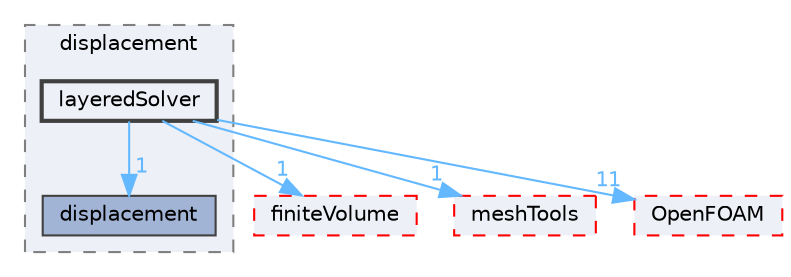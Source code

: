 digraph "src/dynamicMesh/motionSolvers/displacement/layeredSolver"
{
 // LATEX_PDF_SIZE
  bgcolor="transparent";
  edge [fontname=Helvetica,fontsize=10,labelfontname=Helvetica,labelfontsize=10];
  node [fontname=Helvetica,fontsize=10,shape=box,height=0.2,width=0.4];
  compound=true
  subgraph clusterdir_b6bbef0e5e6a5d50496a71f7626b4ce2 {
    graph [ bgcolor="#edf0f7", pencolor="grey50", label="displacement", fontname=Helvetica,fontsize=10 style="filled,dashed", URL="dir_b6bbef0e5e6a5d50496a71f7626b4ce2.html",tooltip=""]
  dir_c960bcea45d511a49a98f2579b644df1 [label="displacement", fillcolor="#a2b4d6", color="grey25", style="filled", URL="dir_c960bcea45d511a49a98f2579b644df1.html",tooltip=""];
  dir_45acde67dbbb426dcfe65b9036800310 [label="layeredSolver", fillcolor="#edf0f7", color="grey25", style="filled,bold", URL="dir_45acde67dbbb426dcfe65b9036800310.html",tooltip=""];
  }
  dir_9bd15774b555cf7259a6fa18f99fe99b [label="finiteVolume", fillcolor="#edf0f7", color="red", style="filled,dashed", URL="dir_9bd15774b555cf7259a6fa18f99fe99b.html",tooltip=""];
  dir_ae30ad0bef50cf391b24c614251bb9fd [label="meshTools", fillcolor="#edf0f7", color="red", style="filled,dashed", URL="dir_ae30ad0bef50cf391b24c614251bb9fd.html",tooltip=""];
  dir_c5473ff19b20e6ec4dfe5c310b3778a8 [label="OpenFOAM", fillcolor="#edf0f7", color="red", style="filled,dashed", URL="dir_c5473ff19b20e6ec4dfe5c310b3778a8.html",tooltip=""];
  dir_45acde67dbbb426dcfe65b9036800310->dir_9bd15774b555cf7259a6fa18f99fe99b [headlabel="1", labeldistance=1.5 headhref="dir_002106_001387.html" href="dir_002106_001387.html" color="steelblue1" fontcolor="steelblue1"];
  dir_45acde67dbbb426dcfe65b9036800310->dir_ae30ad0bef50cf391b24c614251bb9fd [headlabel="1", labeldistance=1.5 headhref="dir_002106_002382.html" href="dir_002106_002382.html" color="steelblue1" fontcolor="steelblue1"];
  dir_45acde67dbbb426dcfe65b9036800310->dir_c5473ff19b20e6ec4dfe5c310b3778a8 [headlabel="11", labeldistance=1.5 headhref="dir_002106_002695.html" href="dir_002106_002695.html" color="steelblue1" fontcolor="steelblue1"];
  dir_45acde67dbbb426dcfe65b9036800310->dir_c960bcea45d511a49a98f2579b644df1 [headlabel="1", labeldistance=1.5 headhref="dir_002106_000967.html" href="dir_002106_000967.html" color="steelblue1" fontcolor="steelblue1"];
}
